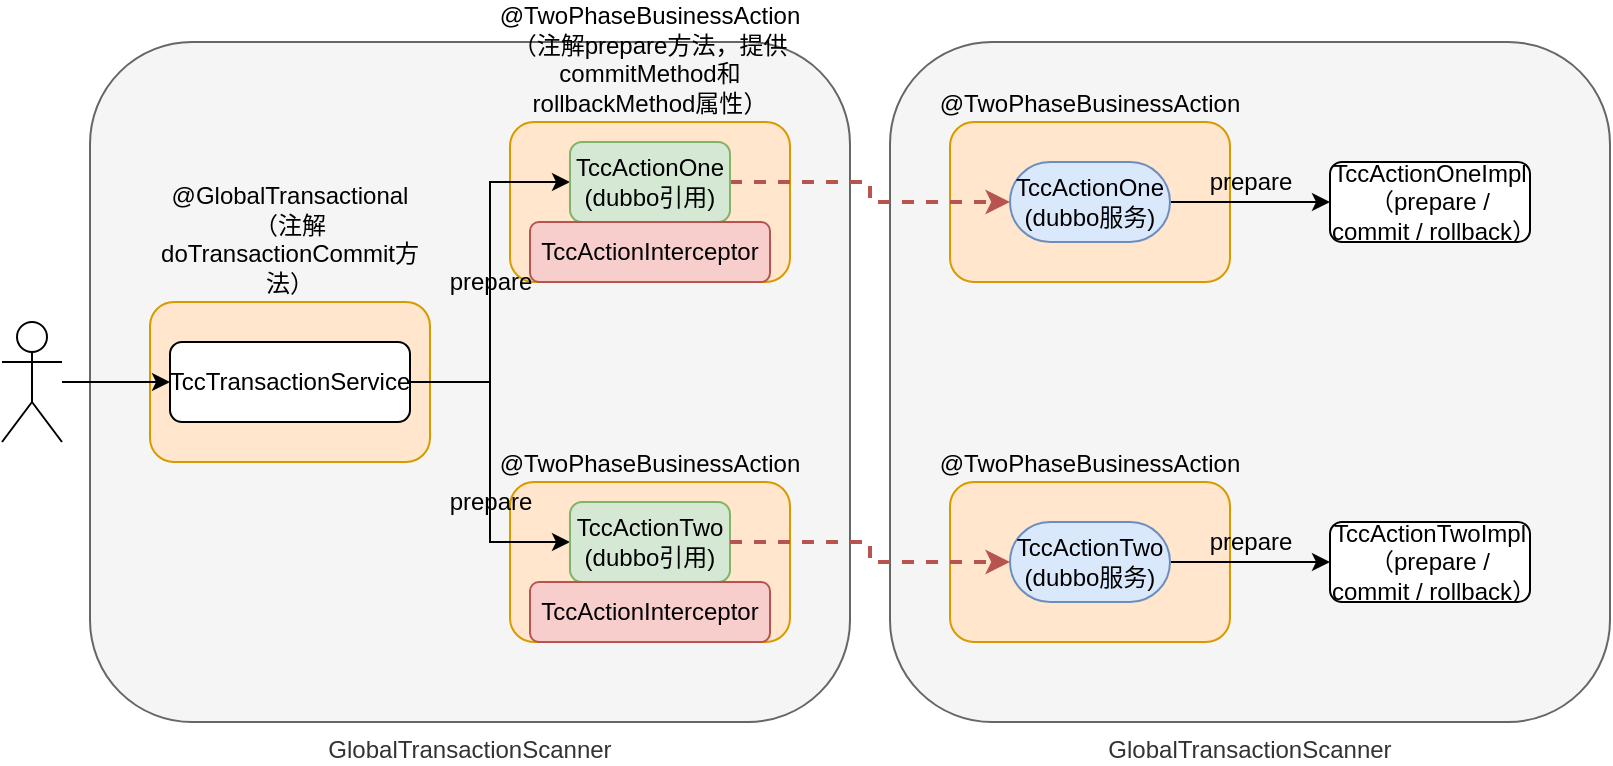 <mxfile version="15.8.7" type="device"><diagram id="oLWSP7ZKXnrmAPvNtTP7" name="第 1 页"><mxGraphModel dx="1109" dy="869" grid="1" gridSize="10" guides="1" tooltips="1" connect="1" arrows="1" fold="1" page="1" pageScale="1" pageWidth="827" pageHeight="1169" math="0" shadow="0"><root><mxCell id="0"/><mxCell id="1" parent="0"/><mxCell id="75aGFcue1wCL1J1YNG_t-1" value="GlobalTransactionScanner" style="rounded=1;whiteSpace=wrap;html=1;labelPosition=center;verticalLabelPosition=bottom;align=center;verticalAlign=top;fillColor=#f5f5f5;fontColor=#333333;strokeColor=#666666;" parent="1" vertex="1"><mxGeometry x="50" y="240" width="380" height="340" as="geometry"/></mxCell><mxCell id="VKRZlc-PKj_kFgd31x_v-16" value="@TwoPhaseBusinessAction" style="rounded=1;whiteSpace=wrap;html=1;fillColor=#ffe6cc;strokeColor=#d79b00;labelPosition=center;verticalLabelPosition=top;align=center;verticalAlign=bottom;" vertex="1" parent="1"><mxGeometry x="260" y="460" width="140" height="80" as="geometry"/></mxCell><mxCell id="VKRZlc-PKj_kFgd31x_v-15" value="@TwoPhaseBusinessAction&lt;br&gt;（注解prepare&lt;span&gt;方法，提供commitMethod和rollbackMethod属性&lt;/span&gt;）" style="rounded=1;whiteSpace=wrap;html=1;fillColor=#ffe6cc;strokeColor=#d79b00;labelPosition=center;verticalLabelPosition=top;align=center;verticalAlign=bottom;" vertex="1" parent="1"><mxGeometry x="260" y="280" width="140" height="80" as="geometry"/></mxCell><mxCell id="75aGFcue1wCL1J1YNG_t-2" value="GlobalTransactionScanner" style="rounded=1;whiteSpace=wrap;html=1;labelPosition=center;verticalLabelPosition=bottom;align=center;verticalAlign=top;fillColor=#f5f5f5;fontColor=#333333;strokeColor=#666666;" parent="1" vertex="1"><mxGeometry x="450" y="240" width="360" height="340" as="geometry"/></mxCell><mxCell id="VKRZlc-PKj_kFgd31x_v-3" value="@TwoPhaseBusinessAction" style="rounded=1;whiteSpace=wrap;html=1;fillColor=#ffe6cc;strokeColor=#d79b00;labelPosition=center;verticalLabelPosition=top;align=center;verticalAlign=bottom;" vertex="1" parent="1"><mxGeometry x="480" y="280" width="140" height="80" as="geometry"/></mxCell><mxCell id="6qTe9Qfja52tsAlx9Dxc-8" value="@GlobalTransactional&lt;br&gt;（注解doTransactionCommit&lt;span&gt;方法&lt;/span&gt;）" style="rounded=1;whiteSpace=wrap;html=1;fillColor=#ffe6cc;strokeColor=#d79b00;labelPosition=center;verticalLabelPosition=top;align=center;verticalAlign=bottom;" parent="1" vertex="1"><mxGeometry x="80" y="370" width="140" height="80" as="geometry"/></mxCell><mxCell id="6qTe9Qfja52tsAlx9Dxc-4" style="edgeStyle=orthogonalEdgeStyle;rounded=0;orthogonalLoop=1;jettySize=auto;html=1;entryX=0;entryY=0.5;entryDx=0;entryDy=0;" parent="1" source="6qTe9Qfja52tsAlx9Dxc-1" target="6qTe9Qfja52tsAlx9Dxc-2" edge="1"><mxGeometry relative="1" as="geometry"/></mxCell><mxCell id="6qTe9Qfja52tsAlx9Dxc-5" style="edgeStyle=orthogonalEdgeStyle;rounded=0;orthogonalLoop=1;jettySize=auto;html=1;entryX=0;entryY=0.5;entryDx=0;entryDy=0;" parent="1" source="6qTe9Qfja52tsAlx9Dxc-1" target="6qTe9Qfja52tsAlx9Dxc-3" edge="1"><mxGeometry relative="1" as="geometry"/></mxCell><mxCell id="6qTe9Qfja52tsAlx9Dxc-1" value="TccTransactionService" style="rounded=1;whiteSpace=wrap;html=1;" parent="1" vertex="1"><mxGeometry x="90" y="390" width="120" height="40" as="geometry"/></mxCell><mxCell id="6qTe9Qfja52tsAlx9Dxc-12" style="edgeStyle=orthogonalEdgeStyle;rounded=0;orthogonalLoop=1;jettySize=auto;html=1;entryX=0;entryY=0.5;entryDx=0;entryDy=0;dashed=1;fillColor=#f8cecc;strokeColor=#b85450;strokeWidth=2;" parent="1" source="6qTe9Qfja52tsAlx9Dxc-2" target="6qTe9Qfja52tsAlx9Dxc-11" edge="1"><mxGeometry relative="1" as="geometry"/></mxCell><mxCell id="6qTe9Qfja52tsAlx9Dxc-2" value="TccActionOne&lt;br&gt;(dubbo引用)" style="rounded=1;whiteSpace=wrap;html=1;fillColor=#d5e8d4;strokeColor=#82b366;" parent="1" vertex="1"><mxGeometry x="290" y="290" width="80" height="40" as="geometry"/></mxCell><mxCell id="6qTe9Qfja52tsAlx9Dxc-3" value="TccActionTwo&lt;br&gt;(dubbo引用)" style="rounded=1;whiteSpace=wrap;html=1;fillColor=#d5e8d4;strokeColor=#82b366;" parent="1" vertex="1"><mxGeometry x="290" y="470" width="80" height="40" as="geometry"/></mxCell><mxCell id="6qTe9Qfja52tsAlx9Dxc-6" value="prepare" style="text;html=1;align=center;verticalAlign=middle;resizable=0;points=[];autosize=1;strokeColor=none;fillColor=none;" parent="1" vertex="1"><mxGeometry x="220" y="350" width="60" height="20" as="geometry"/></mxCell><mxCell id="6qTe9Qfja52tsAlx9Dxc-7" value="prepare" style="text;html=1;align=center;verticalAlign=middle;resizable=0;points=[];autosize=1;strokeColor=none;fillColor=none;" parent="1" vertex="1"><mxGeometry x="220" y="460" width="60" height="20" as="geometry"/></mxCell><mxCell id="6qTe9Qfja52tsAlx9Dxc-16" style="edgeStyle=orthogonalEdgeStyle;rounded=0;orthogonalLoop=1;jettySize=auto;html=1;" parent="1" source="6qTe9Qfja52tsAlx9Dxc-11" target="6qTe9Qfja52tsAlx9Dxc-13" edge="1"><mxGeometry relative="1" as="geometry"/></mxCell><mxCell id="6qTe9Qfja52tsAlx9Dxc-11" value="TccActionOne&lt;br&gt;(dubbo服务)" style="rounded=1;whiteSpace=wrap;html=1;fillColor=#dae8fc;strokeColor=#6c8ebf;arcSize=50;" parent="1" vertex="1"><mxGeometry x="510" y="300" width="80" height="40" as="geometry"/></mxCell><mxCell id="6qTe9Qfja52tsAlx9Dxc-13" value="TccActionOneImpl&lt;br&gt;（prepare / commit / rollback）" style="rounded=1;whiteSpace=wrap;html=1;" parent="1" vertex="1"><mxGeometry x="670" y="300" width="100" height="40" as="geometry"/></mxCell><mxCell id="6qTe9Qfja52tsAlx9Dxc-25" style="edgeStyle=orthogonalEdgeStyle;rounded=0;orthogonalLoop=1;jettySize=auto;html=1;strokeWidth=1;" parent="1" source="6qTe9Qfja52tsAlx9Dxc-24" target="6qTe9Qfja52tsAlx9Dxc-1" edge="1"><mxGeometry relative="1" as="geometry"/></mxCell><mxCell id="6qTe9Qfja52tsAlx9Dxc-24" value="" style="shape=umlActor;verticalLabelPosition=bottom;verticalAlign=top;html=1;outlineConnect=0;" parent="1" vertex="1"><mxGeometry x="6" y="380" width="30" height="60" as="geometry"/></mxCell><mxCell id="6qTe9Qfja52tsAlx9Dxc-52" value="prepare" style="text;html=1;align=center;verticalAlign=middle;resizable=0;points=[];autosize=1;strokeColor=none;fillColor=none;" parent="1" vertex="1"><mxGeometry x="600" y="300" width="60" height="20" as="geometry"/></mxCell><mxCell id="VKRZlc-PKj_kFgd31x_v-4" value="@TwoPhaseBusinessAction" style="rounded=1;whiteSpace=wrap;html=1;fillColor=#ffe6cc;strokeColor=#d79b00;labelPosition=center;verticalLabelPosition=top;align=center;verticalAlign=bottom;" vertex="1" parent="1"><mxGeometry x="480" y="460" width="140" height="80" as="geometry"/></mxCell><mxCell id="VKRZlc-PKj_kFgd31x_v-5" style="edgeStyle=orthogonalEdgeStyle;rounded=0;orthogonalLoop=1;jettySize=auto;html=1;" edge="1" parent="1" source="VKRZlc-PKj_kFgd31x_v-6" target="VKRZlc-PKj_kFgd31x_v-8"><mxGeometry relative="1" as="geometry"/></mxCell><mxCell id="VKRZlc-PKj_kFgd31x_v-6" value="TccActionTwo&lt;br&gt;(dubbo服务)" style="rounded=1;whiteSpace=wrap;html=1;fillColor=#dae8fc;strokeColor=#6c8ebf;arcSize=50;" vertex="1" parent="1"><mxGeometry x="510" y="480" width="80" height="40" as="geometry"/></mxCell><mxCell id="VKRZlc-PKj_kFgd31x_v-8" value="TccActionTwoImpl&lt;br&gt;（prepare / commit / rollback）" style="rounded=1;whiteSpace=wrap;html=1;" vertex="1" parent="1"><mxGeometry x="670" y="480" width="100" height="40" as="geometry"/></mxCell><mxCell id="VKRZlc-PKj_kFgd31x_v-10" value="prepare" style="text;html=1;align=center;verticalAlign=middle;resizable=0;points=[];autosize=1;strokeColor=none;fillColor=none;" vertex="1" parent="1"><mxGeometry x="600" y="480" width="60" height="20" as="geometry"/></mxCell><mxCell id="VKRZlc-PKj_kFgd31x_v-13" value="TccActionInterceptor" style="rounded=1;whiteSpace=wrap;html=1;fillColor=#f8cecc;strokeColor=#b85450;" vertex="1" parent="1"><mxGeometry x="270" y="510" width="120" height="30" as="geometry"/></mxCell><mxCell id="VKRZlc-PKj_kFgd31x_v-14" value="TccActionInterceptor" style="rounded=1;whiteSpace=wrap;html=1;fillColor=#f8cecc;strokeColor=#b85450;" vertex="1" parent="1"><mxGeometry x="270" y="330" width="120" height="30" as="geometry"/></mxCell><mxCell id="VKRZlc-PKj_kFgd31x_v-12" style="edgeStyle=orthogonalEdgeStyle;rounded=0;orthogonalLoop=1;jettySize=auto;html=1;dashed=1;fillColor=#f8cecc;strokeColor=#b85450;strokeWidth=2;" edge="1" parent="1" source="6qTe9Qfja52tsAlx9Dxc-3" target="VKRZlc-PKj_kFgd31x_v-6"><mxGeometry relative="1" as="geometry"/></mxCell></root></mxGraphModel></diagram></mxfile>